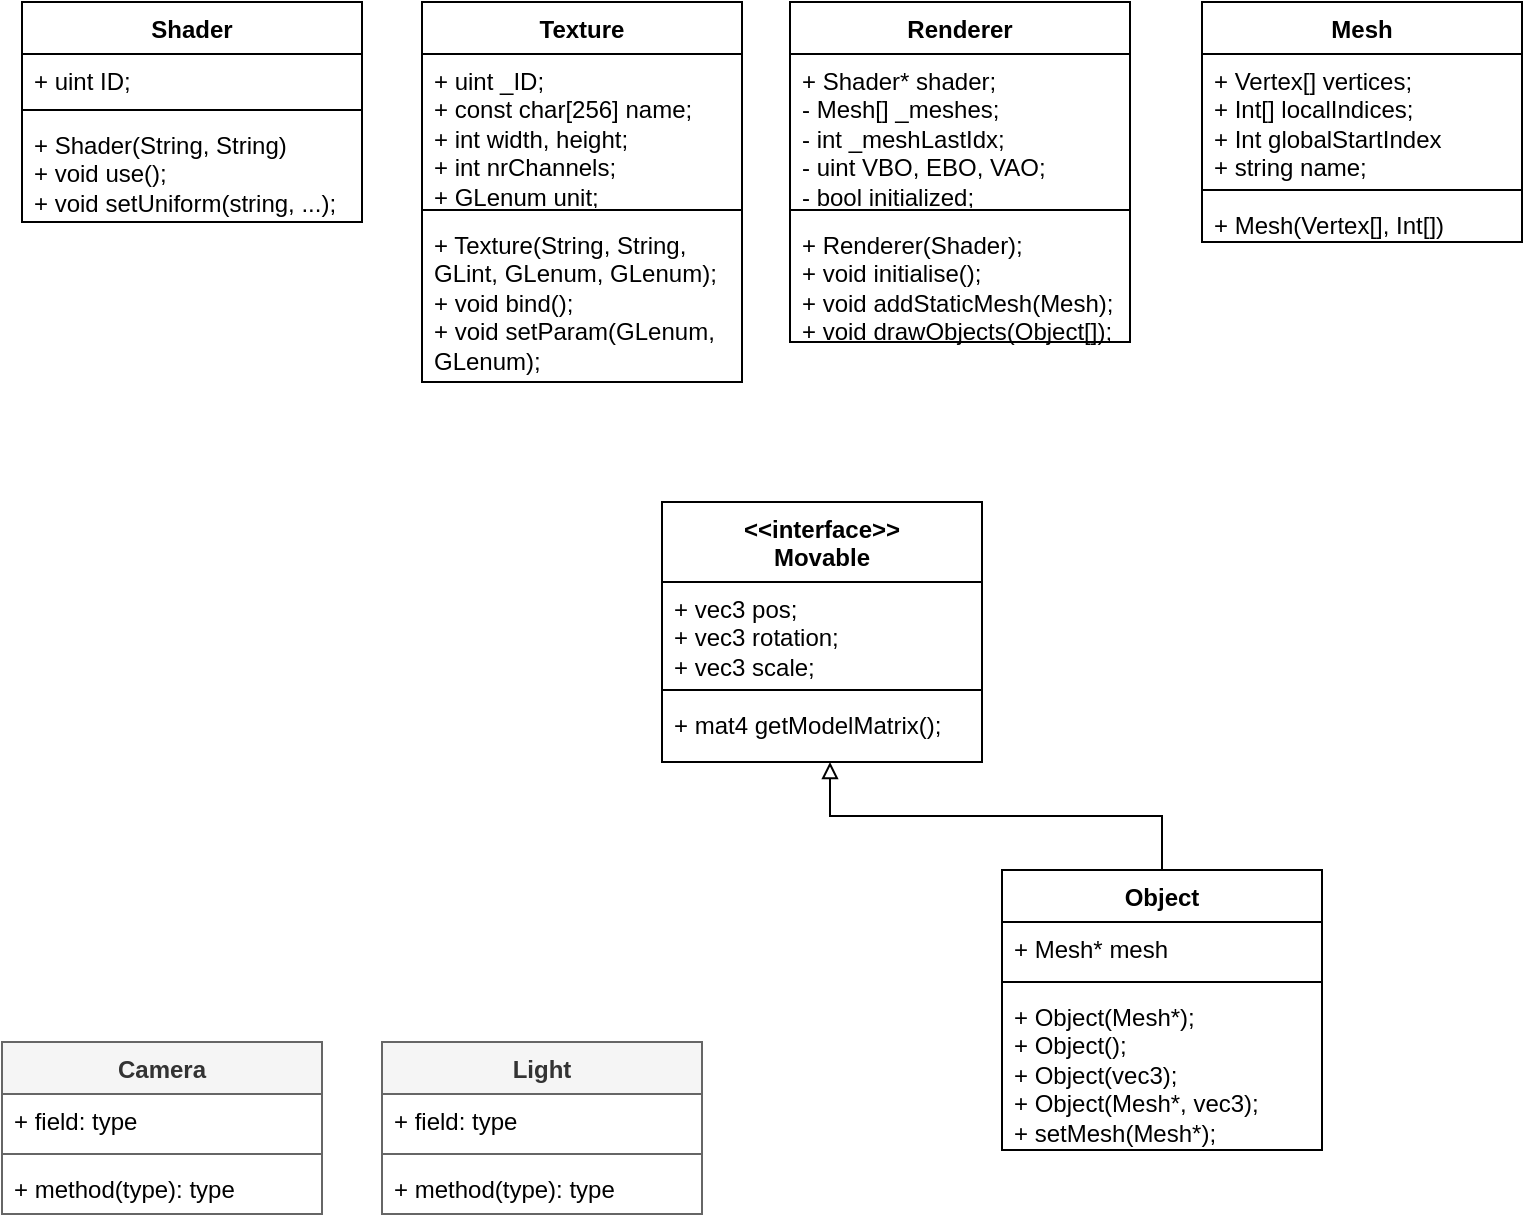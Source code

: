 <mxfile version="24.5.2" type="github">
  <diagram name="Page-1" id="YIeGllz-2YSGSIMajls2">
    <mxGraphModel dx="984" dy="644" grid="1" gridSize="10" guides="1" tooltips="1" connect="1" arrows="1" fold="1" page="1" pageScale="1" pageWidth="827" pageHeight="1169" math="0" shadow="0">
      <root>
        <mxCell id="0" />
        <mxCell id="1" parent="0" />
        <mxCell id="YP2TZf9SuIcWp3vICUSF-1" value="Shader" style="swimlane;fontStyle=1;align=center;verticalAlign=top;childLayout=stackLayout;horizontal=1;startSize=26;horizontalStack=0;resizeParent=1;resizeParentMax=0;resizeLast=0;collapsible=1;marginBottom=0;whiteSpace=wrap;html=1;" vertex="1" parent="1">
          <mxGeometry x="30" y="30" width="170" height="110" as="geometry" />
        </mxCell>
        <mxCell id="YP2TZf9SuIcWp3vICUSF-2" value="+ uint ID;" style="text;strokeColor=none;fillColor=none;align=left;verticalAlign=top;spacingLeft=4;spacingRight=4;overflow=hidden;rotatable=0;points=[[0,0.5],[1,0.5]];portConstraint=eastwest;whiteSpace=wrap;html=1;" vertex="1" parent="YP2TZf9SuIcWp3vICUSF-1">
          <mxGeometry y="26" width="170" height="24" as="geometry" />
        </mxCell>
        <mxCell id="YP2TZf9SuIcWp3vICUSF-3" value="" style="line;strokeWidth=1;fillColor=none;align=left;verticalAlign=middle;spacingTop=-1;spacingLeft=3;spacingRight=3;rotatable=0;labelPosition=right;points=[];portConstraint=eastwest;strokeColor=inherit;" vertex="1" parent="YP2TZf9SuIcWp3vICUSF-1">
          <mxGeometry y="50" width="170" height="8" as="geometry" />
        </mxCell>
        <mxCell id="YP2TZf9SuIcWp3vICUSF-4" value="+ Shader(String, String)&lt;div&gt;+ void use();&lt;/div&gt;&lt;div&gt;+ void setUniform(string, ...);&lt;/div&gt;&lt;div&gt;&lt;br&gt;&lt;/div&gt;" style="text;strokeColor=none;fillColor=none;align=left;verticalAlign=top;spacingLeft=4;spacingRight=4;overflow=hidden;rotatable=0;points=[[0,0.5],[1,0.5]];portConstraint=eastwest;whiteSpace=wrap;html=1;" vertex="1" parent="YP2TZf9SuIcWp3vICUSF-1">
          <mxGeometry y="58" width="170" height="52" as="geometry" />
        </mxCell>
        <mxCell id="YP2TZf9SuIcWp3vICUSF-5" value="Texture" style="swimlane;fontStyle=1;align=center;verticalAlign=top;childLayout=stackLayout;horizontal=1;startSize=26;horizontalStack=0;resizeParent=1;resizeParentMax=0;resizeLast=0;collapsible=1;marginBottom=0;whiteSpace=wrap;html=1;" vertex="1" parent="1">
          <mxGeometry x="230" y="30" width="160" height="190" as="geometry" />
        </mxCell>
        <mxCell id="YP2TZf9SuIcWp3vICUSF-6" value="+ uint _ID;&lt;div&gt;+ const char[256] name;&lt;/div&gt;&lt;div&gt;+ int width, height;&lt;/div&gt;&lt;div&gt;+ int nrChannels;&lt;/div&gt;&lt;div&gt;+ GLenum unit;&lt;/div&gt;" style="text;strokeColor=none;fillColor=none;align=left;verticalAlign=top;spacingLeft=4;spacingRight=4;overflow=hidden;rotatable=0;points=[[0,0.5],[1,0.5]];portConstraint=eastwest;whiteSpace=wrap;html=1;" vertex="1" parent="YP2TZf9SuIcWp3vICUSF-5">
          <mxGeometry y="26" width="160" height="74" as="geometry" />
        </mxCell>
        <mxCell id="YP2TZf9SuIcWp3vICUSF-7" value="" style="line;strokeWidth=1;fillColor=none;align=left;verticalAlign=middle;spacingTop=-1;spacingLeft=3;spacingRight=3;rotatable=0;labelPosition=right;points=[];portConstraint=eastwest;strokeColor=inherit;" vertex="1" parent="YP2TZf9SuIcWp3vICUSF-5">
          <mxGeometry y="100" width="160" height="8" as="geometry" />
        </mxCell>
        <mxCell id="YP2TZf9SuIcWp3vICUSF-8" value="+ Texture(String, String, GLint, GLenum, GLenum);&lt;div&gt;+ void bind();&lt;/div&gt;&lt;div&gt;+ void setParam(GLenum, GLenum);&lt;/div&gt;" style="text;strokeColor=none;fillColor=none;align=left;verticalAlign=top;spacingLeft=4;spacingRight=4;overflow=hidden;rotatable=0;points=[[0,0.5],[1,0.5]];portConstraint=eastwest;whiteSpace=wrap;html=1;" vertex="1" parent="YP2TZf9SuIcWp3vICUSF-5">
          <mxGeometry y="108" width="160" height="82" as="geometry" />
        </mxCell>
        <mxCell id="YP2TZf9SuIcWp3vICUSF-9" value="Renderer" style="swimlane;fontStyle=1;align=center;verticalAlign=top;childLayout=stackLayout;horizontal=1;startSize=26;horizontalStack=0;resizeParent=1;resizeParentMax=0;resizeLast=0;collapsible=1;marginBottom=0;whiteSpace=wrap;html=1;" vertex="1" parent="1">
          <mxGeometry x="414" y="30" width="170" height="170" as="geometry" />
        </mxCell>
        <mxCell id="YP2TZf9SuIcWp3vICUSF-10" value="+ Shader* shader;&lt;div&gt;&lt;div&gt;- Mesh[] _meshes;&lt;/div&gt;&lt;/div&gt;&lt;div&gt;- int _meshLastIdx;&lt;/div&gt;&lt;div&gt;- uint VBO, EBO, VAO;&lt;/div&gt;&lt;div&gt;- bool initialized;&lt;/div&gt;" style="text;strokeColor=none;fillColor=none;align=left;verticalAlign=top;spacingLeft=4;spacingRight=4;overflow=hidden;rotatable=0;points=[[0,0.5],[1,0.5]];portConstraint=eastwest;whiteSpace=wrap;html=1;" vertex="1" parent="YP2TZf9SuIcWp3vICUSF-9">
          <mxGeometry y="26" width="170" height="74" as="geometry" />
        </mxCell>
        <mxCell id="YP2TZf9SuIcWp3vICUSF-11" value="" style="line;strokeWidth=1;fillColor=none;align=left;verticalAlign=middle;spacingTop=-1;spacingLeft=3;spacingRight=3;rotatable=0;labelPosition=right;points=[];portConstraint=eastwest;strokeColor=inherit;" vertex="1" parent="YP2TZf9SuIcWp3vICUSF-9">
          <mxGeometry y="100" width="170" height="8" as="geometry" />
        </mxCell>
        <mxCell id="YP2TZf9SuIcWp3vICUSF-12" value="+ Renderer(Shader);&lt;div&gt;+ void initialise();&lt;br&gt;&lt;div&gt;+ void addStaticMesh(Mesh);&lt;/div&gt;&lt;div&gt;+ void drawObjects(Object[]);&lt;/div&gt;&lt;/div&gt;" style="text;strokeColor=none;fillColor=none;align=left;verticalAlign=top;spacingLeft=4;spacingRight=4;overflow=hidden;rotatable=0;points=[[0,0.5],[1,0.5]];portConstraint=eastwest;whiteSpace=wrap;html=1;" vertex="1" parent="YP2TZf9SuIcWp3vICUSF-9">
          <mxGeometry y="108" width="170" height="62" as="geometry" />
        </mxCell>
        <mxCell id="YP2TZf9SuIcWp3vICUSF-13" value="Mesh" style="swimlane;fontStyle=1;align=center;verticalAlign=top;childLayout=stackLayout;horizontal=1;startSize=26;horizontalStack=0;resizeParent=1;resizeParentMax=0;resizeLast=0;collapsible=1;marginBottom=0;whiteSpace=wrap;html=1;" vertex="1" parent="1">
          <mxGeometry x="620" y="30" width="160" height="120" as="geometry" />
        </mxCell>
        <mxCell id="YP2TZf9SuIcWp3vICUSF-14" value="+ Vertex[] vertices;&lt;div&gt;+ Int[] localIndices;&lt;/div&gt;&lt;div&gt;+ Int globalStartIndex&lt;/div&gt;&lt;div&gt;+ string name;&lt;/div&gt;" style="text;strokeColor=none;fillColor=none;align=left;verticalAlign=top;spacingLeft=4;spacingRight=4;overflow=hidden;rotatable=0;points=[[0,0.5],[1,0.5]];portConstraint=eastwest;whiteSpace=wrap;html=1;" vertex="1" parent="YP2TZf9SuIcWp3vICUSF-13">
          <mxGeometry y="26" width="160" height="64" as="geometry" />
        </mxCell>
        <mxCell id="YP2TZf9SuIcWp3vICUSF-15" value="" style="line;strokeWidth=1;fillColor=none;align=left;verticalAlign=middle;spacingTop=-1;spacingLeft=3;spacingRight=3;rotatable=0;labelPosition=right;points=[];portConstraint=eastwest;strokeColor=inherit;" vertex="1" parent="YP2TZf9SuIcWp3vICUSF-13">
          <mxGeometry y="90" width="160" height="8" as="geometry" />
        </mxCell>
        <mxCell id="YP2TZf9SuIcWp3vICUSF-16" value="+ Mesh(Vertex[], Int[])" style="text;strokeColor=none;fillColor=none;align=left;verticalAlign=top;spacingLeft=4;spacingRight=4;overflow=hidden;rotatable=0;points=[[0,0.5],[1,0.5]];portConstraint=eastwest;whiteSpace=wrap;html=1;" vertex="1" parent="YP2TZf9SuIcWp3vICUSF-13">
          <mxGeometry y="98" width="160" height="22" as="geometry" />
        </mxCell>
        <mxCell id="YP2TZf9SuIcWp3vICUSF-21" value="&amp;lt;&amp;lt;interface&amp;gt;&amp;gt;&lt;div&gt;Movable&lt;/div&gt;" style="swimlane;fontStyle=1;align=center;verticalAlign=top;childLayout=stackLayout;horizontal=1;startSize=40;horizontalStack=0;resizeParent=1;resizeParentMax=0;resizeLast=0;collapsible=1;marginBottom=0;whiteSpace=wrap;html=1;" vertex="1" parent="1">
          <mxGeometry x="350" y="280" width="160" height="130" as="geometry" />
        </mxCell>
        <mxCell id="YP2TZf9SuIcWp3vICUSF-22" value="+ vec3 pos;&lt;div&gt;+ vec3 rotation;&lt;/div&gt;&lt;div&gt;+ vec3 scale;&lt;/div&gt;" style="text;strokeColor=none;fillColor=none;align=left;verticalAlign=top;spacingLeft=4;spacingRight=4;overflow=hidden;rotatable=0;points=[[0,0.5],[1,0.5]];portConstraint=eastwest;whiteSpace=wrap;html=1;" vertex="1" parent="YP2TZf9SuIcWp3vICUSF-21">
          <mxGeometry y="40" width="160" height="50" as="geometry" />
        </mxCell>
        <mxCell id="YP2TZf9SuIcWp3vICUSF-23" value="" style="line;strokeWidth=1;fillColor=none;align=left;verticalAlign=middle;spacingTop=-1;spacingLeft=3;spacingRight=3;rotatable=0;labelPosition=right;points=[];portConstraint=eastwest;strokeColor=inherit;" vertex="1" parent="YP2TZf9SuIcWp3vICUSF-21">
          <mxGeometry y="90" width="160" height="8" as="geometry" />
        </mxCell>
        <mxCell id="YP2TZf9SuIcWp3vICUSF-24" value="+ mat4 getModelMatrix();" style="text;strokeColor=none;fillColor=none;align=left;verticalAlign=top;spacingLeft=4;spacingRight=4;overflow=hidden;rotatable=0;points=[[0,0.5],[1,0.5]];portConstraint=eastwest;whiteSpace=wrap;html=1;" vertex="1" parent="YP2TZf9SuIcWp3vICUSF-21">
          <mxGeometry y="98" width="160" height="32" as="geometry" />
        </mxCell>
        <mxCell id="YP2TZf9SuIcWp3vICUSF-25" value="Camera" style="swimlane;fontStyle=1;align=center;verticalAlign=top;childLayout=stackLayout;horizontal=1;startSize=26;horizontalStack=0;resizeParent=1;resizeParentMax=0;resizeLast=0;collapsible=1;marginBottom=0;whiteSpace=wrap;html=1;fillColor=#f5f5f5;fontColor=#333333;strokeColor=#666666;" vertex="1" parent="1">
          <mxGeometry x="20" y="550" width="160" height="86" as="geometry" />
        </mxCell>
        <mxCell id="YP2TZf9SuIcWp3vICUSF-26" value="+ field: type" style="text;align=left;verticalAlign=top;spacingLeft=4;spacingRight=4;overflow=hidden;rotatable=0;points=[[0,0.5],[1,0.5]];portConstraint=eastwest;whiteSpace=wrap;html=1;" vertex="1" parent="YP2TZf9SuIcWp3vICUSF-25">
          <mxGeometry y="26" width="160" height="26" as="geometry" />
        </mxCell>
        <mxCell id="YP2TZf9SuIcWp3vICUSF-27" value="" style="line;strokeWidth=1;fillColor=none;align=left;verticalAlign=middle;spacingTop=-1;spacingLeft=3;spacingRight=3;rotatable=0;labelPosition=right;points=[];portConstraint=eastwest;strokeColor=inherit;" vertex="1" parent="YP2TZf9SuIcWp3vICUSF-25">
          <mxGeometry y="52" width="160" height="8" as="geometry" />
        </mxCell>
        <mxCell id="YP2TZf9SuIcWp3vICUSF-28" value="+ method(type): type" style="text;strokeColor=none;fillColor=none;align=left;verticalAlign=top;spacingLeft=4;spacingRight=4;overflow=hidden;rotatable=0;points=[[0,0.5],[1,0.5]];portConstraint=eastwest;whiteSpace=wrap;html=1;" vertex="1" parent="YP2TZf9SuIcWp3vICUSF-25">
          <mxGeometry y="60" width="160" height="26" as="geometry" />
        </mxCell>
        <mxCell id="YP2TZf9SuIcWp3vICUSF-29" value="Object" style="swimlane;fontStyle=1;align=center;verticalAlign=top;childLayout=stackLayout;horizontal=1;startSize=26;horizontalStack=0;resizeParent=1;resizeParentMax=0;resizeLast=0;collapsible=1;marginBottom=0;whiteSpace=wrap;html=1;" vertex="1" parent="1">
          <mxGeometry x="520" y="464" width="160" height="140" as="geometry" />
        </mxCell>
        <mxCell id="YP2TZf9SuIcWp3vICUSF-30" value="+ Mesh* mesh" style="text;strokeColor=none;fillColor=none;align=left;verticalAlign=top;spacingLeft=4;spacingRight=4;overflow=hidden;rotatable=0;points=[[0,0.5],[1,0.5]];portConstraint=eastwest;whiteSpace=wrap;html=1;" vertex="1" parent="YP2TZf9SuIcWp3vICUSF-29">
          <mxGeometry y="26" width="160" height="26" as="geometry" />
        </mxCell>
        <mxCell id="YP2TZf9SuIcWp3vICUSF-31" value="" style="line;strokeWidth=1;fillColor=none;align=left;verticalAlign=middle;spacingTop=-1;spacingLeft=3;spacingRight=3;rotatable=0;labelPosition=right;points=[];portConstraint=eastwest;strokeColor=inherit;" vertex="1" parent="YP2TZf9SuIcWp3vICUSF-29">
          <mxGeometry y="52" width="160" height="8" as="geometry" />
        </mxCell>
        <mxCell id="YP2TZf9SuIcWp3vICUSF-32" value="+ Object(Mesh*);&lt;div&gt;+ Object();&lt;br&gt;&lt;/div&gt;&lt;div&gt;+ Object(vec3);&lt;br&gt;&lt;/div&gt;&lt;div&gt;+ Object(Mesh*, vec3);&lt;br&gt;&lt;/div&gt;&lt;div&gt;+ setMesh(Mesh*);&lt;/div&gt;" style="text;strokeColor=none;fillColor=none;align=left;verticalAlign=top;spacingLeft=4;spacingRight=4;overflow=hidden;rotatable=0;points=[[0,0.5],[1,0.5]];portConstraint=eastwest;whiteSpace=wrap;html=1;" vertex="1" parent="YP2TZf9SuIcWp3vICUSF-29">
          <mxGeometry y="60" width="160" height="80" as="geometry" />
        </mxCell>
        <mxCell id="YP2TZf9SuIcWp3vICUSF-33" value="Light" style="swimlane;fontStyle=1;align=center;verticalAlign=top;childLayout=stackLayout;horizontal=1;startSize=26;horizontalStack=0;resizeParent=1;resizeParentMax=0;resizeLast=0;collapsible=1;marginBottom=0;whiteSpace=wrap;html=1;fillColor=#f5f5f5;strokeColor=#666666;fontColor=#333333;" vertex="1" parent="1">
          <mxGeometry x="210" y="550" width="160" height="86" as="geometry" />
        </mxCell>
        <mxCell id="YP2TZf9SuIcWp3vICUSF-34" value="+ field: type" style="text;strokeColor=none;fillColor=none;align=left;verticalAlign=top;spacingLeft=4;spacingRight=4;overflow=hidden;rotatable=0;points=[[0,0.5],[1,0.5]];portConstraint=eastwest;whiteSpace=wrap;html=1;" vertex="1" parent="YP2TZf9SuIcWp3vICUSF-33">
          <mxGeometry y="26" width="160" height="26" as="geometry" />
        </mxCell>
        <mxCell id="YP2TZf9SuIcWp3vICUSF-35" value="" style="line;strokeWidth=1;fillColor=none;align=left;verticalAlign=middle;spacingTop=-1;spacingLeft=3;spacingRight=3;rotatable=0;labelPosition=right;points=[];portConstraint=eastwest;strokeColor=inherit;" vertex="1" parent="YP2TZf9SuIcWp3vICUSF-33">
          <mxGeometry y="52" width="160" height="8" as="geometry" />
        </mxCell>
        <mxCell id="YP2TZf9SuIcWp3vICUSF-36" value="+ method(type): type" style="text;strokeColor=none;fillColor=none;align=left;verticalAlign=top;spacingLeft=4;spacingRight=4;overflow=hidden;rotatable=0;points=[[0,0.5],[1,0.5]];portConstraint=eastwest;whiteSpace=wrap;html=1;" vertex="1" parent="YP2TZf9SuIcWp3vICUSF-33">
          <mxGeometry y="60" width="160" height="26" as="geometry" />
        </mxCell>
        <mxCell id="YP2TZf9SuIcWp3vICUSF-37" style="edgeStyle=orthogonalEdgeStyle;rounded=0;orthogonalLoop=1;jettySize=auto;html=1;entryX=0.5;entryY=0;entryDx=0;entryDy=0;exitX=0.525;exitY=1;exitDx=0;exitDy=0;exitPerimeter=0;endArrow=none;endFill=0;endSize=12;startArrow=block;startFill=0;targetPerimeterSpacing=12;sourcePerimeterSpacing=12;" edge="1" parent="1" source="YP2TZf9SuIcWp3vICUSF-24" target="YP2TZf9SuIcWp3vICUSF-29">
          <mxGeometry relative="1" as="geometry" />
        </mxCell>
      </root>
    </mxGraphModel>
  </diagram>
</mxfile>
